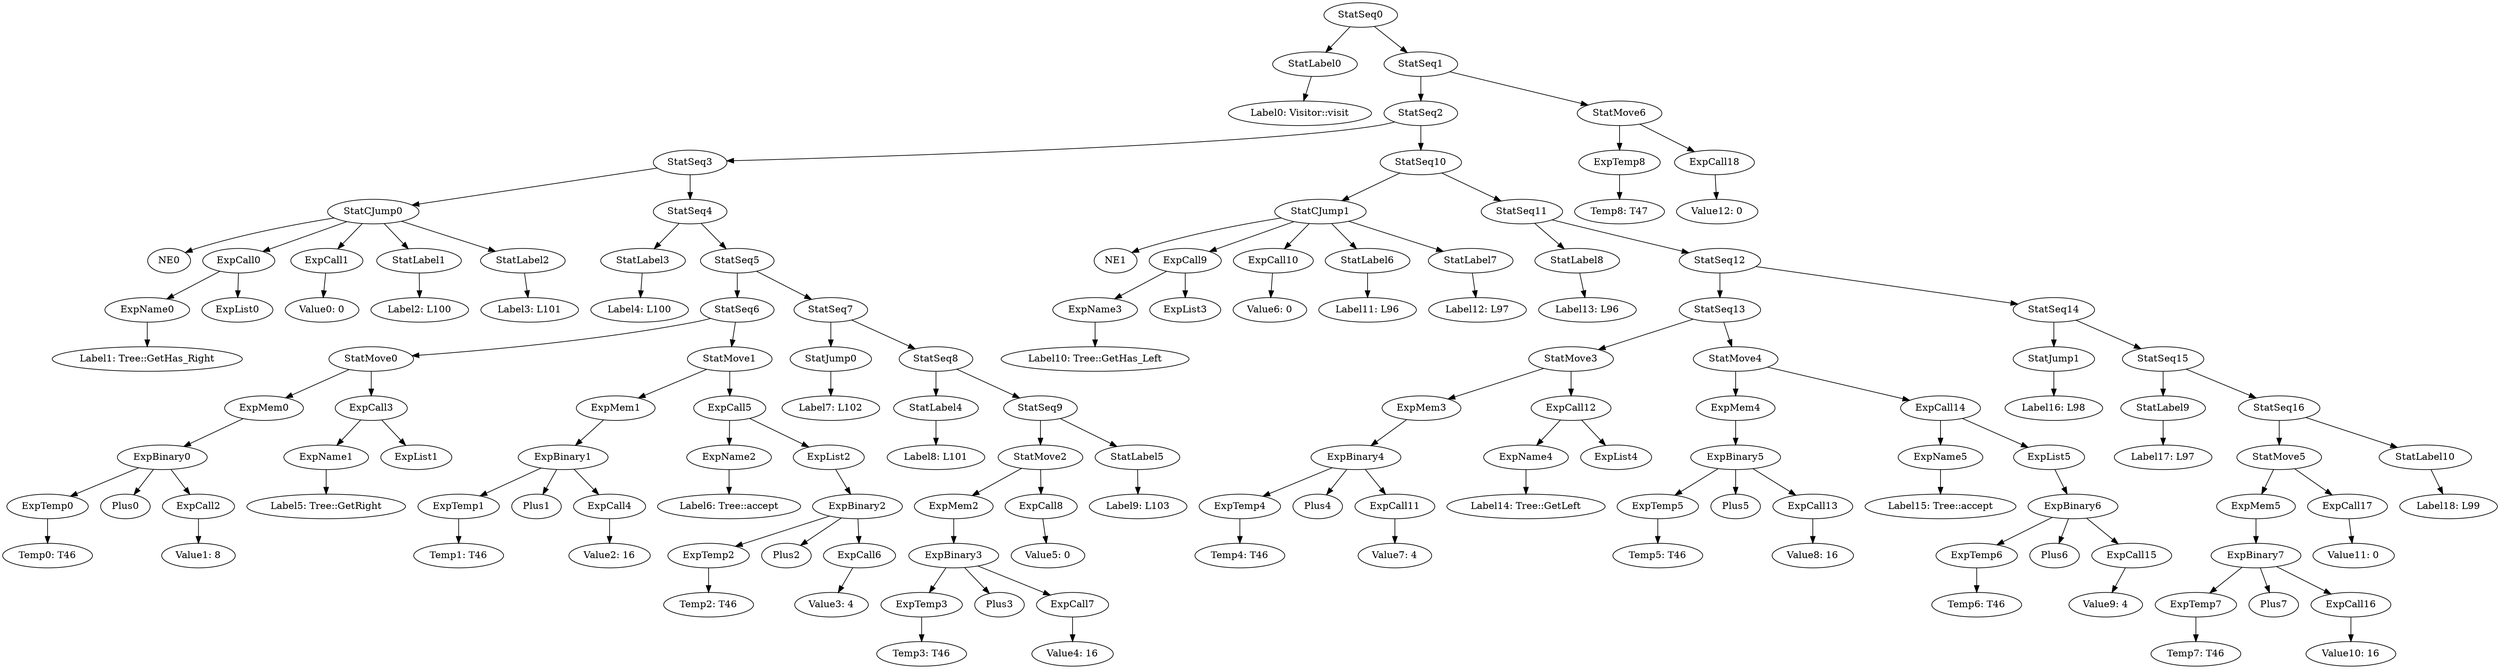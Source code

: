 digraph {
	ordering = out;
	StatSeq1 -> StatSeq2;
	StatSeq1 -> StatMove6;
	StatLabel10 -> "Label18: L99";
	StatSeq16 -> StatMove5;
	StatSeq16 -> StatLabel10;
	ExpCall17 -> "Value11: 0";
	StatMove5 -> ExpMem5;
	StatMove5 -> ExpCall17;
	ExpCall16 -> "Value10: 16";
	StatJump1 -> "Label16: L98";
	StatSeq12 -> StatSeq13;
	StatSeq12 -> StatSeq14;
	ExpBinary6 -> ExpTemp6;
	ExpBinary6 -> Plus6;
	ExpBinary6 -> ExpCall15;
	StatMove6 -> ExpTemp8;
	StatMove6 -> ExpCall18;
	ExpTemp6 -> "Temp6: T46";
	ExpCall14 -> ExpName5;
	ExpCall14 -> ExpList5;
	StatMove4 -> ExpMem4;
	StatMove4 -> ExpCall14;
	ExpTemp8 -> "Temp8: T47";
	ExpBinary7 -> ExpTemp7;
	ExpBinary7 -> Plus7;
	ExpBinary7 -> ExpCall16;
	ExpCall13 -> "Value8: 16";
	ExpCall12 -> ExpName4;
	ExpCall12 -> ExpList4;
	ExpMem4 -> ExpBinary5;
	ExpName4 -> "Label14: Tree::GetLeft";
	StatMove3 -> ExpMem3;
	StatMove3 -> ExpCall12;
	ExpMem3 -> ExpBinary4;
	ExpCall11 -> "Value7: 4";
	ExpTemp4 -> "Temp4: T46";
	ExpBinary5 -> ExpTemp5;
	ExpBinary5 -> Plus5;
	ExpBinary5 -> ExpCall13;
	StatSeq11 -> StatLabel8;
	StatSeq11 -> StatSeq12;
	ExpBinary4 -> ExpTemp4;
	ExpBinary4 -> Plus4;
	ExpBinary4 -> ExpCall11;
	StatLabel7 -> "Label12: L97";
	StatLabel6 -> "Label11: L96";
	ExpCall10 -> "Value6: 0";
	ExpList5 -> ExpBinary6;
	ExpCall9 -> ExpName3;
	ExpCall9 -> ExpList3;
	ExpCall5 -> ExpName2;
	ExpCall5 -> ExpList2;
	ExpCall8 -> "Value5: 0";
	ExpCall18 -> "Value12: 0";
	ExpMem0 -> ExpBinary0;
	ExpBinary0 -> ExpTemp0;
	ExpBinary0 -> Plus0;
	ExpBinary0 -> ExpCall2;
	ExpTemp7 -> "Temp7: T46";
	ExpTemp0 -> "Temp0: T46";
	ExpName5 -> "Label15: Tree::accept";
	ExpName0 -> "Label1: Tree::GetHas_Right";
	StatCJump0 -> NE0;
	StatCJump0 -> ExpCall0;
	StatCJump0 -> ExpCall1;
	StatCJump0 -> StatLabel1;
	StatCJump0 -> StatLabel2;
	StatSeq13 -> StatMove3;
	StatSeq13 -> StatMove4;
	StatMove1 -> ExpMem1;
	StatMove1 -> ExpCall5;
	StatLabel9 -> "Label17: L97";
	StatLabel4 -> "Label8: L101";
	StatSeq5 -> StatSeq6;
	StatSeq5 -> StatSeq7;
	StatSeq0 -> StatLabel0;
	StatSeq0 -> StatSeq1;
	ExpTemp1 -> "Temp1: T46";
	ExpBinary1 -> ExpTemp1;
	ExpBinary1 -> Plus1;
	ExpBinary1 -> ExpCall4;
	ExpCall3 -> ExpName1;
	ExpCall3 -> ExpList1;
	ExpCall4 -> "Value2: 16";
	StatLabel2 -> "Label3: L101";
	ExpName2 -> "Label6: Tree::accept";
	StatSeq7 -> StatJump0;
	StatSeq7 -> StatSeq8;
	StatLabel1 -> "Label2: L100";
	StatSeq4 -> StatLabel3;
	StatSeq4 -> StatSeq5;
	ExpMem2 -> ExpBinary3;
	ExpCall0 -> ExpName0;
	ExpCall0 -> ExpList0;
	StatSeq9 -> StatMove2;
	StatSeq9 -> StatLabel5;
	StatJump0 -> "Label7: L102";
	ExpCall1 -> "Value0: 0";
	StatSeq14 -> StatJump1;
	StatSeq14 -> StatSeq15;
	StatSeq10 -> StatCJump1;
	StatSeq10 -> StatSeq11;
	ExpName1 -> "Label5: Tree::GetRight";
	StatLabel8 -> "Label13: L96";
	StatSeq6 -> StatMove0;
	StatSeq6 -> StatMove1;
	StatSeq8 -> StatLabel4;
	StatSeq8 -> StatSeq9;
	ExpTemp3 -> "Temp3: T46";
	StatMove0 -> ExpMem0;
	StatMove0 -> ExpCall3;
	ExpCall2 -> "Value1: 8";
	ExpCall7 -> "Value4: 16";
	StatSeq15 -> StatLabel9;
	StatSeq15 -> StatSeq16;
	StatSeq3 -> StatCJump0;
	StatSeq3 -> StatSeq4;
	StatLabel3 -> "Label4: L100";
	ExpMem1 -> ExpBinary1;
	ExpTemp2 -> "Temp2: T46";
	ExpMem5 -> ExpBinary7;
	StatLabel0 -> "Label0: Visitor::visit";
	ExpBinary2 -> ExpTemp2;
	ExpBinary2 -> Plus2;
	ExpBinary2 -> ExpCall6;
	ExpTemp5 -> "Temp5: T46";
	StatLabel5 -> "Label9: L103";
	ExpCall6 -> "Value3: 4";
	ExpCall15 -> "Value9: 4";
	ExpList2 -> ExpBinary2;
	ExpBinary3 -> ExpTemp3;
	ExpBinary3 -> Plus3;
	ExpBinary3 -> ExpCall7;
	StatMove2 -> ExpMem2;
	StatMove2 -> ExpCall8;
	StatSeq2 -> StatSeq3;
	StatSeq2 -> StatSeq10;
	StatCJump1 -> NE1;
	StatCJump1 -> ExpCall9;
	StatCJump1 -> ExpCall10;
	StatCJump1 -> StatLabel6;
	StatCJump1 -> StatLabel7;
	ExpName3 -> "Label10: Tree::GetHas_Left";
}

